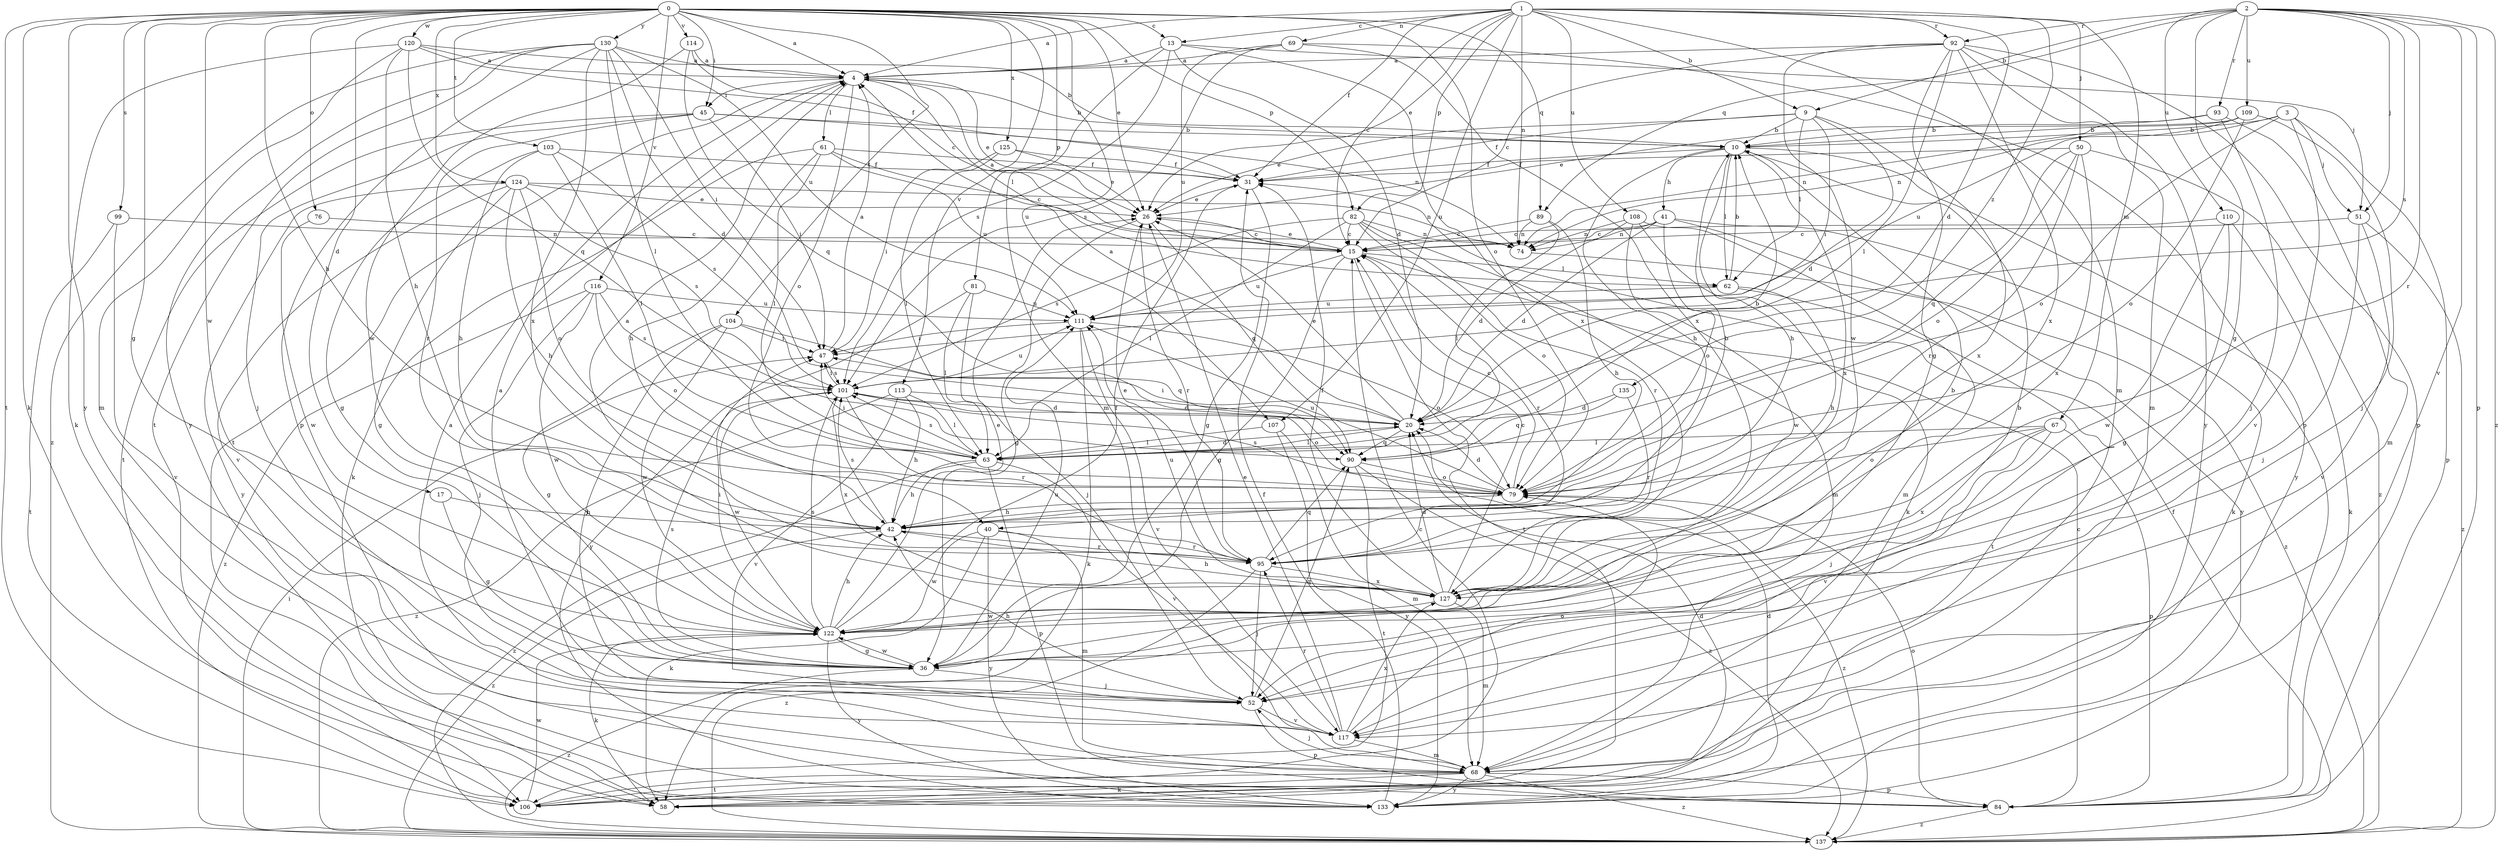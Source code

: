 strict digraph  {
0;
1;
2;
3;
4;
9;
10;
13;
15;
17;
20;
26;
31;
36;
40;
41;
42;
45;
47;
50;
51;
52;
58;
61;
62;
63;
67;
68;
69;
74;
76;
79;
81;
82;
84;
89;
90;
92;
93;
95;
99;
101;
103;
104;
106;
107;
108;
109;
110;
111;
113;
114;
116;
117;
120;
122;
124;
125;
127;
130;
133;
135;
137;
0 -> 4  [label=a];
0 -> 13  [label=c];
0 -> 17  [label=d];
0 -> 26  [label=e];
0 -> 36  [label=g];
0 -> 40  [label=h];
0 -> 45  [label=i];
0 -> 58  [label=k];
0 -> 76  [label=o];
0 -> 79  [label=o];
0 -> 81  [label=p];
0 -> 82  [label=p];
0 -> 89  [label=q];
0 -> 99  [label=s];
0 -> 103  [label=t];
0 -> 104  [label=t];
0 -> 106  [label=t];
0 -> 107  [label=u];
0 -> 113  [label=v];
0 -> 114  [label=v];
0 -> 116  [label=v];
0 -> 120  [label=w];
0 -> 122  [label=w];
0 -> 124  [label=x];
0 -> 125  [label=x];
0 -> 130  [label=y];
0 -> 133  [label=y];
1 -> 4  [label=a];
1 -> 9  [label=b];
1 -> 13  [label=c];
1 -> 15  [label=c];
1 -> 20  [label=d];
1 -> 26  [label=e];
1 -> 31  [label=f];
1 -> 50  [label=j];
1 -> 67  [label=m];
1 -> 68  [label=m];
1 -> 69  [label=n];
1 -> 74  [label=n];
1 -> 82  [label=p];
1 -> 92  [label=r];
1 -> 107  [label=u];
1 -> 108  [label=u];
1 -> 135  [label=z];
2 -> 9  [label=b];
2 -> 36  [label=g];
2 -> 51  [label=j];
2 -> 84  [label=p];
2 -> 89  [label=q];
2 -> 92  [label=r];
2 -> 93  [label=r];
2 -> 95  [label=r];
2 -> 101  [label=s];
2 -> 109  [label=u];
2 -> 110  [label=u];
2 -> 117  [label=v];
2 -> 137  [label=z];
3 -> 10  [label=b];
3 -> 51  [label=j];
3 -> 79  [label=o];
3 -> 84  [label=p];
3 -> 111  [label=u];
3 -> 117  [label=v];
4 -> 10  [label=b];
4 -> 26  [label=e];
4 -> 45  [label=i];
4 -> 61  [label=l];
4 -> 62  [label=l];
4 -> 79  [label=o];
4 -> 106  [label=t];
9 -> 10  [label=b];
9 -> 20  [label=d];
9 -> 26  [label=e];
9 -> 31  [label=f];
9 -> 47  [label=i];
9 -> 62  [label=l];
9 -> 127  [label=x];
10 -> 31  [label=f];
10 -> 40  [label=h];
10 -> 41  [label=h];
10 -> 42  [label=h];
10 -> 62  [label=l];
10 -> 127  [label=x];
10 -> 133  [label=y];
13 -> 4  [label=a];
13 -> 20  [label=d];
13 -> 51  [label=j];
13 -> 68  [label=m];
13 -> 101  [label=s];
13 -> 127  [label=x];
15 -> 4  [label=a];
15 -> 26  [label=e];
15 -> 36  [label=g];
15 -> 62  [label=l];
15 -> 95  [label=r];
15 -> 106  [label=t];
15 -> 111  [label=u];
17 -> 36  [label=g];
17 -> 42  [label=h];
20 -> 4  [label=a];
20 -> 26  [label=e];
20 -> 47  [label=i];
20 -> 63  [label=l];
20 -> 90  [label=q];
26 -> 15  [label=c];
26 -> 36  [label=g];
26 -> 90  [label=q];
26 -> 95  [label=r];
31 -> 26  [label=e];
31 -> 36  [label=g];
36 -> 10  [label=b];
36 -> 52  [label=j];
36 -> 101  [label=s];
36 -> 111  [label=u];
36 -> 122  [label=w];
36 -> 137  [label=z];
40 -> 58  [label=k];
40 -> 68  [label=m];
40 -> 95  [label=r];
40 -> 122  [label=w];
40 -> 133  [label=y];
41 -> 15  [label=c];
41 -> 20  [label=d];
41 -> 58  [label=k];
41 -> 74  [label=n];
41 -> 79  [label=o];
41 -> 133  [label=y];
42 -> 10  [label=b];
42 -> 95  [label=r];
42 -> 101  [label=s];
42 -> 137  [label=z];
45 -> 10  [label=b];
45 -> 47  [label=i];
45 -> 52  [label=j];
45 -> 74  [label=n];
45 -> 95  [label=r];
45 -> 106  [label=t];
47 -> 4  [label=a];
47 -> 101  [label=s];
50 -> 31  [label=f];
50 -> 79  [label=o];
50 -> 90  [label=q];
50 -> 95  [label=r];
50 -> 127  [label=x];
50 -> 137  [label=z];
51 -> 15  [label=c];
51 -> 52  [label=j];
51 -> 117  [label=v];
51 -> 137  [label=z];
52 -> 4  [label=a];
52 -> 42  [label=h];
52 -> 84  [label=p];
52 -> 90  [label=q];
52 -> 117  [label=v];
61 -> 15  [label=c];
61 -> 31  [label=f];
61 -> 42  [label=h];
61 -> 58  [label=k];
61 -> 63  [label=l];
61 -> 111  [label=u];
62 -> 10  [label=b];
62 -> 42  [label=h];
62 -> 106  [label=t];
62 -> 111  [label=u];
63 -> 20  [label=d];
63 -> 42  [label=h];
63 -> 47  [label=i];
63 -> 84  [label=p];
63 -> 101  [label=s];
63 -> 117  [label=v];
63 -> 137  [label=z];
67 -> 52  [label=j];
67 -> 63  [label=l];
67 -> 79  [label=o];
67 -> 84  [label=p];
67 -> 117  [label=v];
67 -> 127  [label=x];
68 -> 4  [label=a];
68 -> 52  [label=j];
68 -> 58  [label=k];
68 -> 84  [label=p];
68 -> 106  [label=t];
68 -> 133  [label=y];
68 -> 137  [label=z];
69 -> 4  [label=a];
69 -> 84  [label=p];
69 -> 101  [label=s];
69 -> 111  [label=u];
69 -> 127  [label=x];
74 -> 137  [label=z];
76 -> 15  [label=c];
76 -> 122  [label=w];
79 -> 15  [label=c];
79 -> 20  [label=d];
79 -> 42  [label=h];
79 -> 101  [label=s];
79 -> 111  [label=u];
79 -> 137  [label=z];
81 -> 52  [label=j];
81 -> 63  [label=l];
81 -> 111  [label=u];
81 -> 133  [label=y];
82 -> 15  [label=c];
82 -> 63  [label=l];
82 -> 68  [label=m];
82 -> 74  [label=n];
82 -> 79  [label=o];
82 -> 95  [label=r];
82 -> 101  [label=s];
84 -> 15  [label=c];
84 -> 79  [label=o];
84 -> 137  [label=z];
89 -> 15  [label=c];
89 -> 42  [label=h];
89 -> 63  [label=l];
89 -> 74  [label=n];
90 -> 10  [label=b];
90 -> 79  [label=o];
90 -> 106  [label=t];
90 -> 137  [label=z];
92 -> 4  [label=a];
92 -> 15  [label=c];
92 -> 36  [label=g];
92 -> 63  [label=l];
92 -> 68  [label=m];
92 -> 84  [label=p];
92 -> 122  [label=w];
92 -> 127  [label=x];
92 -> 133  [label=y];
93 -> 10  [label=b];
93 -> 52  [label=j];
93 -> 68  [label=m];
93 -> 74  [label=n];
95 -> 4  [label=a];
95 -> 26  [label=e];
95 -> 52  [label=j];
95 -> 90  [label=q];
95 -> 127  [label=x];
95 -> 137  [label=z];
99 -> 74  [label=n];
99 -> 106  [label=t];
99 -> 117  [label=v];
101 -> 20  [label=d];
101 -> 47  [label=i];
101 -> 79  [label=o];
101 -> 95  [label=r];
101 -> 111  [label=u];
101 -> 122  [label=w];
101 -> 127  [label=x];
103 -> 31  [label=f];
103 -> 36  [label=g];
103 -> 42  [label=h];
103 -> 63  [label=l];
103 -> 101  [label=s];
104 -> 36  [label=g];
104 -> 47  [label=i];
104 -> 52  [label=j];
104 -> 90  [label=q];
104 -> 122  [label=w];
106 -> 15  [label=c];
106 -> 20  [label=d];
106 -> 122  [label=w];
107 -> 63  [label=l];
107 -> 68  [label=m];
107 -> 133  [label=y];
108 -> 20  [label=d];
108 -> 58  [label=k];
108 -> 68  [label=m];
108 -> 74  [label=n];
108 -> 122  [label=w];
109 -> 10  [label=b];
109 -> 26  [label=e];
109 -> 52  [label=j];
109 -> 74  [label=n];
109 -> 79  [label=o];
110 -> 15  [label=c];
110 -> 36  [label=g];
110 -> 58  [label=k];
110 -> 122  [label=w];
111 -> 47  [label=i];
111 -> 58  [label=k];
111 -> 79  [label=o];
111 -> 117  [label=v];
113 -> 20  [label=d];
113 -> 42  [label=h];
113 -> 63  [label=l];
113 -> 117  [label=v];
113 -> 137  [label=z];
114 -> 4  [label=a];
114 -> 15  [label=c];
114 -> 90  [label=q];
114 -> 122  [label=w];
116 -> 52  [label=j];
116 -> 79  [label=o];
116 -> 101  [label=s];
116 -> 111  [label=u];
116 -> 122  [label=w];
116 -> 137  [label=z];
117 -> 26  [label=e];
117 -> 68  [label=m];
117 -> 79  [label=o];
117 -> 95  [label=r];
117 -> 127  [label=x];
120 -> 4  [label=a];
120 -> 10  [label=b];
120 -> 31  [label=f];
120 -> 42  [label=h];
120 -> 58  [label=k];
120 -> 68  [label=m];
120 -> 90  [label=q];
122 -> 10  [label=b];
122 -> 26  [label=e];
122 -> 31  [label=f];
122 -> 36  [label=g];
122 -> 42  [label=h];
122 -> 47  [label=i];
122 -> 58  [label=k];
122 -> 101  [label=s];
122 -> 133  [label=y];
124 -> 26  [label=e];
124 -> 36  [label=g];
124 -> 42  [label=h];
124 -> 74  [label=n];
124 -> 79  [label=o];
124 -> 101  [label=s];
124 -> 117  [label=v];
124 -> 133  [label=y];
125 -> 26  [label=e];
125 -> 31  [label=f];
125 -> 47  [label=i];
125 -> 63  [label=l];
127 -> 15  [label=c];
127 -> 20  [label=d];
127 -> 31  [label=f];
127 -> 42  [label=h];
127 -> 68  [label=m];
127 -> 111  [label=u];
127 -> 122  [label=w];
130 -> 4  [label=a];
130 -> 20  [label=d];
130 -> 47  [label=i];
130 -> 63  [label=l];
130 -> 84  [label=p];
130 -> 106  [label=t];
130 -> 111  [label=u];
130 -> 127  [label=x];
130 -> 133  [label=y];
130 -> 137  [label=z];
133 -> 20  [label=d];
133 -> 31  [label=f];
135 -> 20  [label=d];
135 -> 90  [label=q];
135 -> 95  [label=r];
137 -> 31  [label=f];
137 -> 47  [label=i];
}
